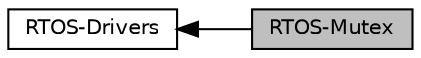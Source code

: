 digraph "RTOS-Mutex"
{
  edge [fontname="Helvetica",fontsize="10",labelfontname="Helvetica",labelfontsize="10"];
  node [fontname="Helvetica",fontsize="10",shape=record];
  rankdir=LR;
  Node1 [label="RTOS-Drivers",height=0.2,width=0.4,color="black", fillcolor="white", style="filled",URL="$group__RTOS-Drivers.html"];
  Node0 [label="RTOS-Mutex",height=0.2,width=0.4,color="black", fillcolor="grey75", style="filled", fontcolor="black"];
  Node1->Node0 [shape=plaintext, dir="back", style="solid"];
}
